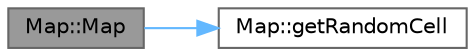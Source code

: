 digraph "Map::Map"
{
 // LATEX_PDF_SIZE
  bgcolor="transparent";
  edge [fontname=Helvetica,fontsize=10,labelfontname=Helvetica,labelfontsize=10];
  node [fontname=Helvetica,fontsize=10,shape=box,height=0.2,width=0.4];
  rankdir="LR";
  Node1 [id="Node000001",label="Map::Map",height=0.2,width=0.4,color="gray40", fillcolor="grey60", style="filled", fontcolor="black",tooltip="Constructs a Map object with the specified dimensions."];
  Node1 -> Node2 [id="edge1_Node000001_Node000002",color="steelblue1",style="solid",tooltip=" "];
  Node2 [id="Node000002",label="Map::getRandomCell",height=0.2,width=0.4,color="grey40", fillcolor="white", style="filled",URL="$class_map.html#a888b62928b147951b781ca390ae821a8",tooltip="Gets a random cell position on the map."];
}
